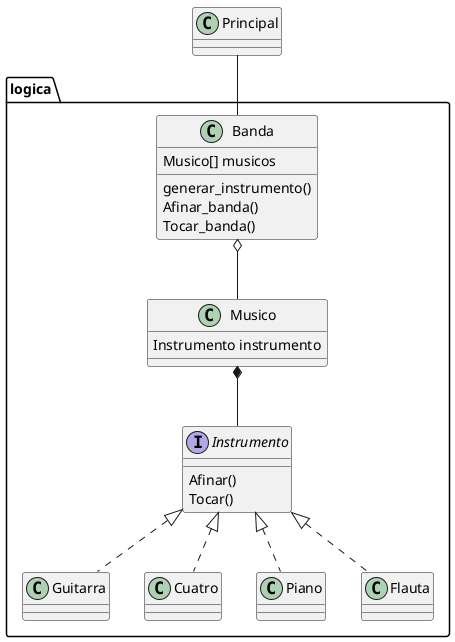 @startuml

package logica{
interface Instrumento
class Musico
class Banda 

Instrumento <|.. Guitarra
Instrumento <|.. Cuatro
Instrumento <|.. Piano
Instrumento <|.. Flauta

}
Principal -- Banda
Instrumento : Afinar()
Instrumento : Tocar()


Musico *-- Instrumento

Banda o-- Musico

Musico : Instrumento instrumento
Banda : Musico[] musicos

Banda : generar_instrumento()
Banda : Afinar_banda()
Banda : Tocar_banda()
@enduml